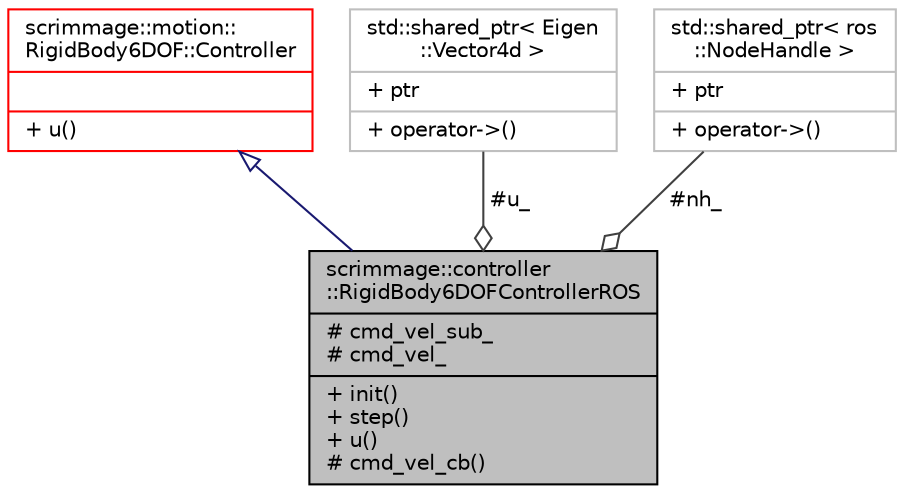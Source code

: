 digraph "scrimmage::controller::RigidBody6DOFControllerROS"
{
 // LATEX_PDF_SIZE
  edge [fontname="Helvetica",fontsize="10",labelfontname="Helvetica",labelfontsize="10"];
  node [fontname="Helvetica",fontsize="10",shape=record];
  Node1 [label="{scrimmage::controller\l::RigidBody6DOFControllerROS\n|# cmd_vel_sub_\l# cmd_vel_\l|+ init()\l+ step()\l+ u()\l# cmd_vel_cb()\l}",height=0.2,width=0.4,color="black", fillcolor="grey75", style="filled", fontcolor="black",tooltip=" "];
  Node2 -> Node1 [dir="back",color="midnightblue",fontsize="10",style="solid",arrowtail="onormal",fontname="Helvetica"];
  Node2 [label="{scrimmage::motion::\lRigidBody6DOF::Controller\n||+ u()\l}",height=0.2,width=0.4,color="red", fillcolor="white", style="filled",URL="$classscrimmage_1_1motion_1_1RigidBody6DOF_1_1Controller.html",tooltip=" "];
  Node94 -> Node1 [color="grey25",fontsize="10",style="solid",label=" #u_" ,arrowhead="odiamond",fontname="Helvetica"];
  Node94 [label="{std::shared_ptr\< Eigen\l::Vector4d \>\n|+ ptr\l|+ operator-\>()\l}",height=0.2,width=0.4,color="grey75", fillcolor="white", style="filled",tooltip=" "];
  Node95 -> Node1 [color="grey25",fontsize="10",style="solid",label=" #nh_" ,arrowhead="odiamond",fontname="Helvetica"];
  Node95 [label="{std::shared_ptr\< ros\l::NodeHandle \>\n|+ ptr\l|+ operator-\>()\l}",height=0.2,width=0.4,color="grey75", fillcolor="white", style="filled",tooltip=" "];
}
